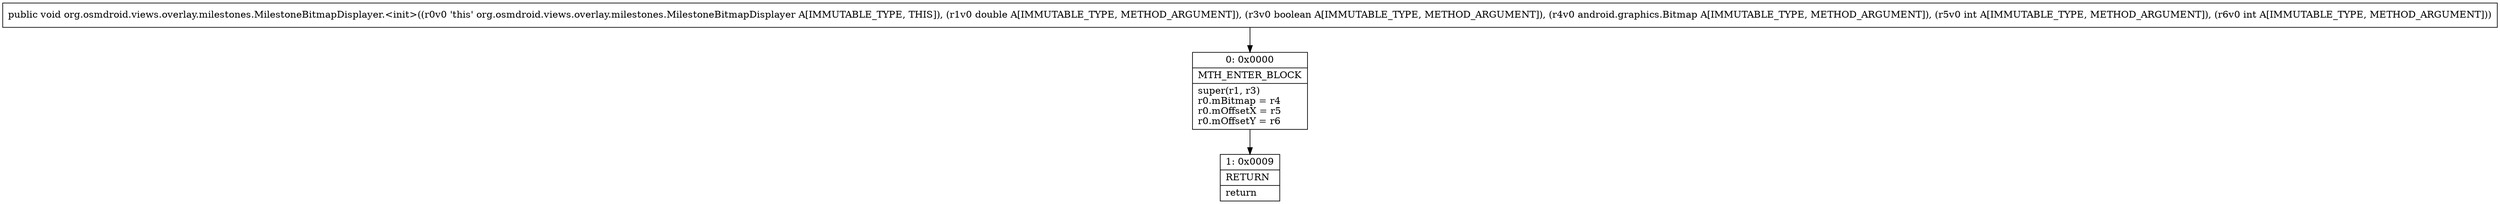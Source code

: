 digraph "CFG fororg.osmdroid.views.overlay.milestones.MilestoneBitmapDisplayer.\<init\>(DZLandroid\/graphics\/Bitmap;II)V" {
Node_0 [shape=record,label="{0\:\ 0x0000|MTH_ENTER_BLOCK\l|super(r1, r3)\lr0.mBitmap = r4\lr0.mOffsetX = r5\lr0.mOffsetY = r6\l}"];
Node_1 [shape=record,label="{1\:\ 0x0009|RETURN\l|return\l}"];
MethodNode[shape=record,label="{public void org.osmdroid.views.overlay.milestones.MilestoneBitmapDisplayer.\<init\>((r0v0 'this' org.osmdroid.views.overlay.milestones.MilestoneBitmapDisplayer A[IMMUTABLE_TYPE, THIS]), (r1v0 double A[IMMUTABLE_TYPE, METHOD_ARGUMENT]), (r3v0 boolean A[IMMUTABLE_TYPE, METHOD_ARGUMENT]), (r4v0 android.graphics.Bitmap A[IMMUTABLE_TYPE, METHOD_ARGUMENT]), (r5v0 int A[IMMUTABLE_TYPE, METHOD_ARGUMENT]), (r6v0 int A[IMMUTABLE_TYPE, METHOD_ARGUMENT])) }"];
MethodNode -> Node_0;
Node_0 -> Node_1;
}

